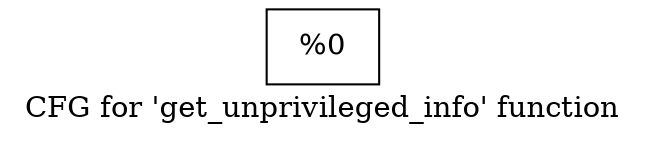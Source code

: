 digraph "CFG for 'get_unprivileged_info' function" {
	label="CFG for 'get_unprivileged_info' function";

	Node0x1770020 [shape=record,label="{%0}"];
}
